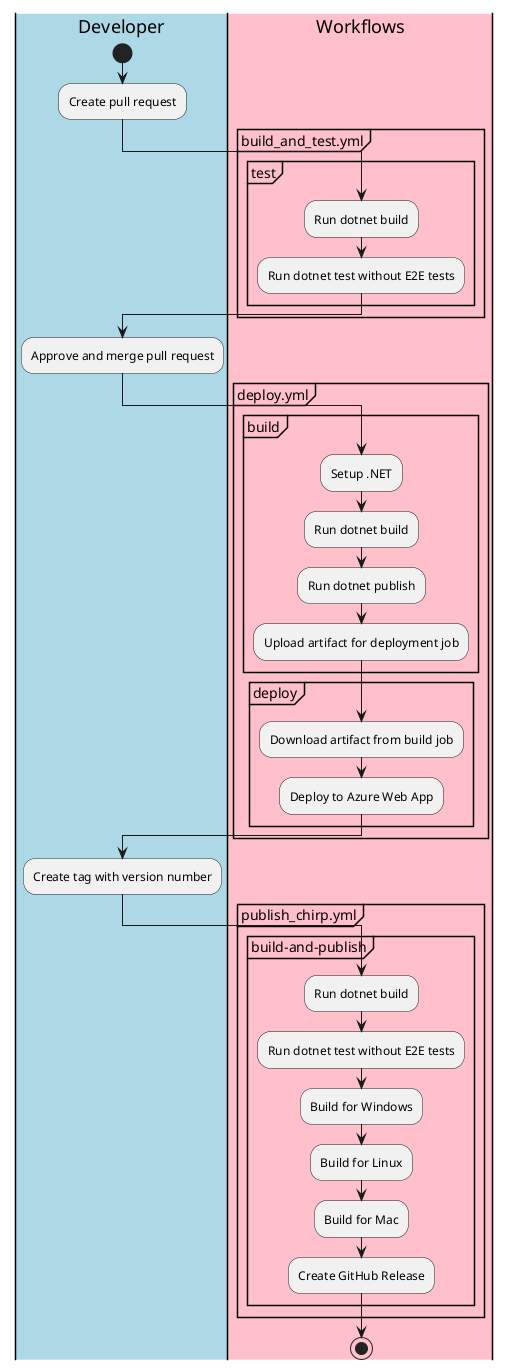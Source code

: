 @startuml workflow-diagram
|#LightBlue|Developer|
start
:Create pull request;
|#pink|Workflows|
group build_and_test.yml
  group test
    :Run dotnet build;
    :Run dotnet test without E2E tests;
  end group
end group
|Developer|
:Approve and merge pull request;
|Workflows|
group deploy.yml
  group build
    :Setup .NET;
    :Run dotnet build;
    :Run dotnet publish;
    :Upload artifact for deployment job;
  end group

  group deploy
    :Download artifact from build job;
    :Deploy to Azure Web App;
  end group
end group
|Developer|
:Create tag with version number;
|Workflows|
group publish_chirp.yml
  group build-and-publish
    :Run dotnet build;
    :Run dotnet test without E2E tests;
    :Build for Windows;
    :Build for Linux;
    :Build for Mac;
    :Create GitHub Release;
  end group
end group
stop

@enduml

